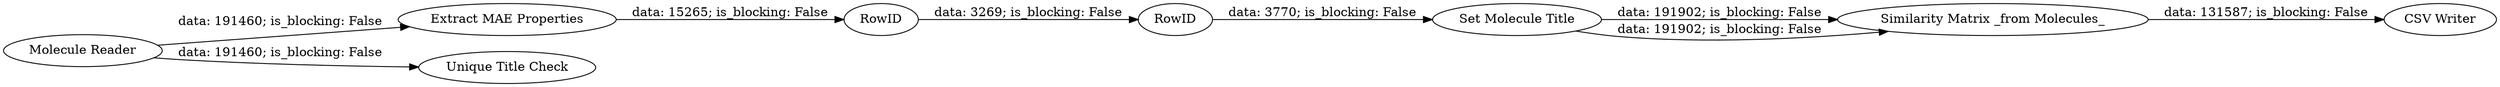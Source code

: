 digraph {
	"1399280702605787250_8387" [label="CSV Writer"]
	"1399280702605787250_8182" [label="Extract MAE Properties"]
	"1399280702605787250_8188" [label="Similarity Matrix _from Molecules_"]
	"1399280702605787250_8187" [label="Molecule Reader"]
	"1399280702605787250_8192" [label=RowID]
	"1399280702605787250_8191" [label="Unique Title Check"]
	"1399280702605787250_8190" [label="Set Molecule Title"]
	"1399280702605787250_8193" [label=RowID]
	"1399280702605787250_8190" -> "1399280702605787250_8188" [label="data: 191902; is_blocking: False"]
	"1399280702605787250_8192" -> "1399280702605787250_8193" [label="data: 3269; is_blocking: False"]
	"1399280702605787250_8187" -> "1399280702605787250_8182" [label="data: 191460; is_blocking: False"]
	"1399280702605787250_8182" -> "1399280702605787250_8192" [label="data: 15265; is_blocking: False"]
	"1399280702605787250_8190" -> "1399280702605787250_8188" [label="data: 191902; is_blocking: False"]
	"1399280702605787250_8188" -> "1399280702605787250_8387" [label="data: 131587; is_blocking: False"]
	"1399280702605787250_8193" -> "1399280702605787250_8190" [label="data: 3770; is_blocking: False"]
	"1399280702605787250_8187" -> "1399280702605787250_8191" [label="data: 191460; is_blocking: False"]
	rankdir=LR
}
